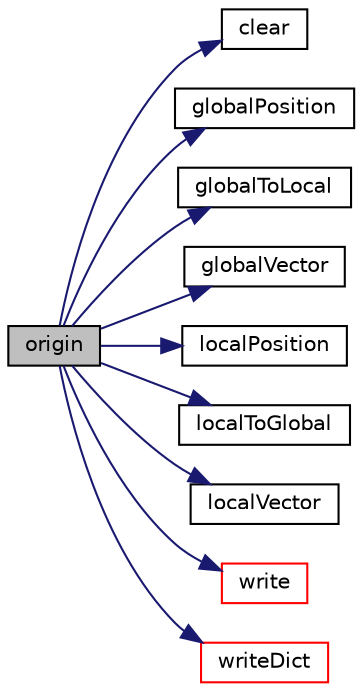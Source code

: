 digraph "origin"
{
  bgcolor="transparent";
  edge [fontname="Helvetica",fontsize="10",labelfontname="Helvetica",labelfontsize="10"];
  node [fontname="Helvetica",fontsize="10",shape=record];
  rankdir="LR";
  Node1 [label="origin",height=0.2,width=0.4,color="black", fillcolor="grey75", style="filled", fontcolor="black"];
  Node1 -> Node2 [color="midnightblue",fontsize="10",style="solid",fontname="Helvetica"];
  Node2 [label="clear",height=0.2,width=0.4,color="black",URL="$a00409.html#ac8bb3912a3ce86b15842e79d0b421204",tooltip="Reset origin and rotation to an identity coordinateSystem. "];
  Node1 -> Node3 [color="midnightblue",fontsize="10",style="solid",fontname="Helvetica"];
  Node3 [label="globalPosition",height=0.2,width=0.4,color="black",URL="$a00409.html#a20982909d3d33958b5fa5bb46cc6fbf2",tooltip="Convert from position in local coordinate system to global. "];
  Node1 -> Node4 [color="midnightblue",fontsize="10",style="solid",fontname="Helvetica"];
  Node4 [label="globalToLocal",height=0.2,width=0.4,color="black",URL="$a00409.html#a2e1b5b722b11dde4d4d5a222a874f9e5",tooltip="Convert from global Cartesian system to the local coordinate system. "];
  Node1 -> Node5 [color="midnightblue",fontsize="10",style="solid",fontname="Helvetica"];
  Node5 [label="globalVector",height=0.2,width=0.4,color="black",URL="$a00409.html#a9c943f9c87476ec28e2c99c469d76957",tooltip="Convert from vector components in local coordinate system to. "];
  Node1 -> Node6 [color="midnightblue",fontsize="10",style="solid",fontname="Helvetica"];
  Node6 [label="localPosition",height=0.2,width=0.4,color="black",URL="$a00409.html#a702711c365e17fd6a75f36e2cecd7010",tooltip="Convert from global Cartesian position to position in local. "];
  Node1 -> Node7 [color="midnightblue",fontsize="10",style="solid",fontname="Helvetica"];
  Node7 [label="localToGlobal",height=0.2,width=0.4,color="black",URL="$a00409.html#ae159e2e4da0fb1ca41bb7becb4cc3e3b",tooltip="Convert from local coordinate system to the global Cartesian system. "];
  Node1 -> Node8 [color="midnightblue",fontsize="10",style="solid",fontname="Helvetica"];
  Node8 [label="localVector",height=0.2,width=0.4,color="black",URL="$a00409.html#abc6d2933b7a68d8f4b51d67a352a9c8c",tooltip="Convert from global Cartesian vector to components in local. "];
  Node1 -> Node9 [color="midnightblue",fontsize="10",style="solid",fontname="Helvetica"];
  Node9 [label="write",height=0.2,width=0.4,color="red",URL="$a00409.html#a0941061ad5a26be83b4107d05750ace6",tooltip="Write. "];
  Node1 -> Node10 [color="midnightblue",fontsize="10",style="solid",fontname="Helvetica"];
  Node10 [label="writeDict",height=0.2,width=0.4,color="red",URL="$a00409.html#ad4c69bb96d3dcadbe5230c03be4f48e4",tooltip="Write dictionary. "];
}
